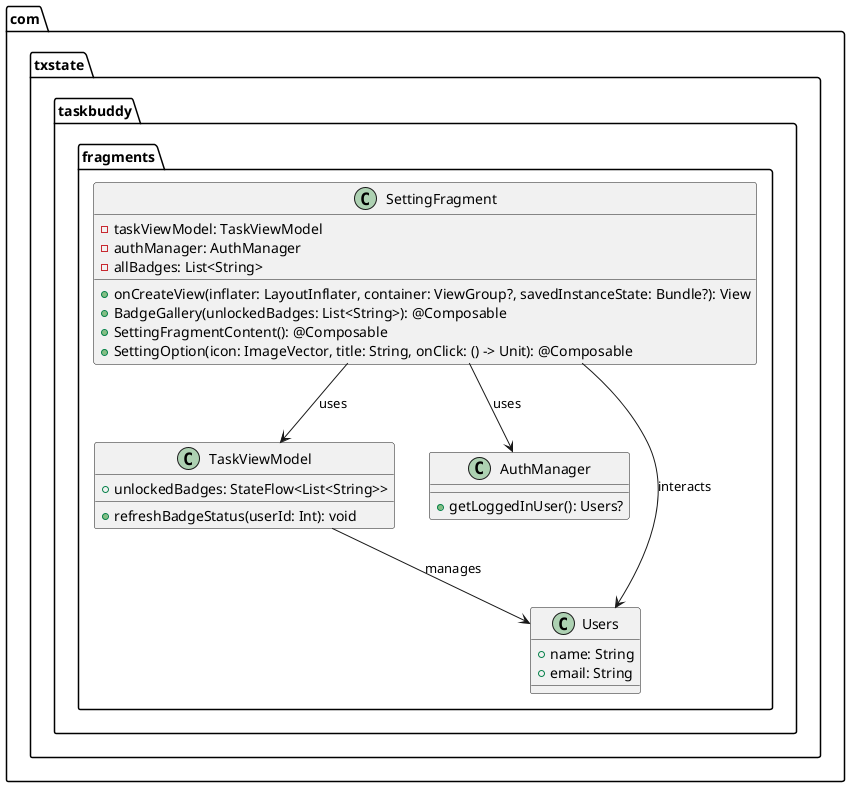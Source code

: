 @startuml

package com.txstate.taskbuddy.fragments {

    class SettingFragment {
        -taskViewModel: TaskViewModel
        -authManager: AuthManager
        -allBadges: List<String>

        +onCreateView(inflater: LayoutInflater, container: ViewGroup?, savedInstanceState: Bundle?): View
        +BadgeGallery(unlockedBadges: List<String>): @Composable
        +SettingFragmentContent(): @Composable
        +SettingOption(icon: ImageVector, title: String, onClick: () -> Unit): @Composable
    }

    class TaskViewModel {
        +unlockedBadges: StateFlow<List<String>>
        +refreshBadgeStatus(userId: Int): void
    }

    class AuthManager {
        +getLoggedInUser(): Users?
    }

    class Users {
        +name: String
        +email: String
    }

    SettingFragment --> TaskViewModel : uses
    SettingFragment --> AuthManager : uses
    TaskViewModel --> Users : manages
    SettingFragment --> Users : interacts

}

@enduml

